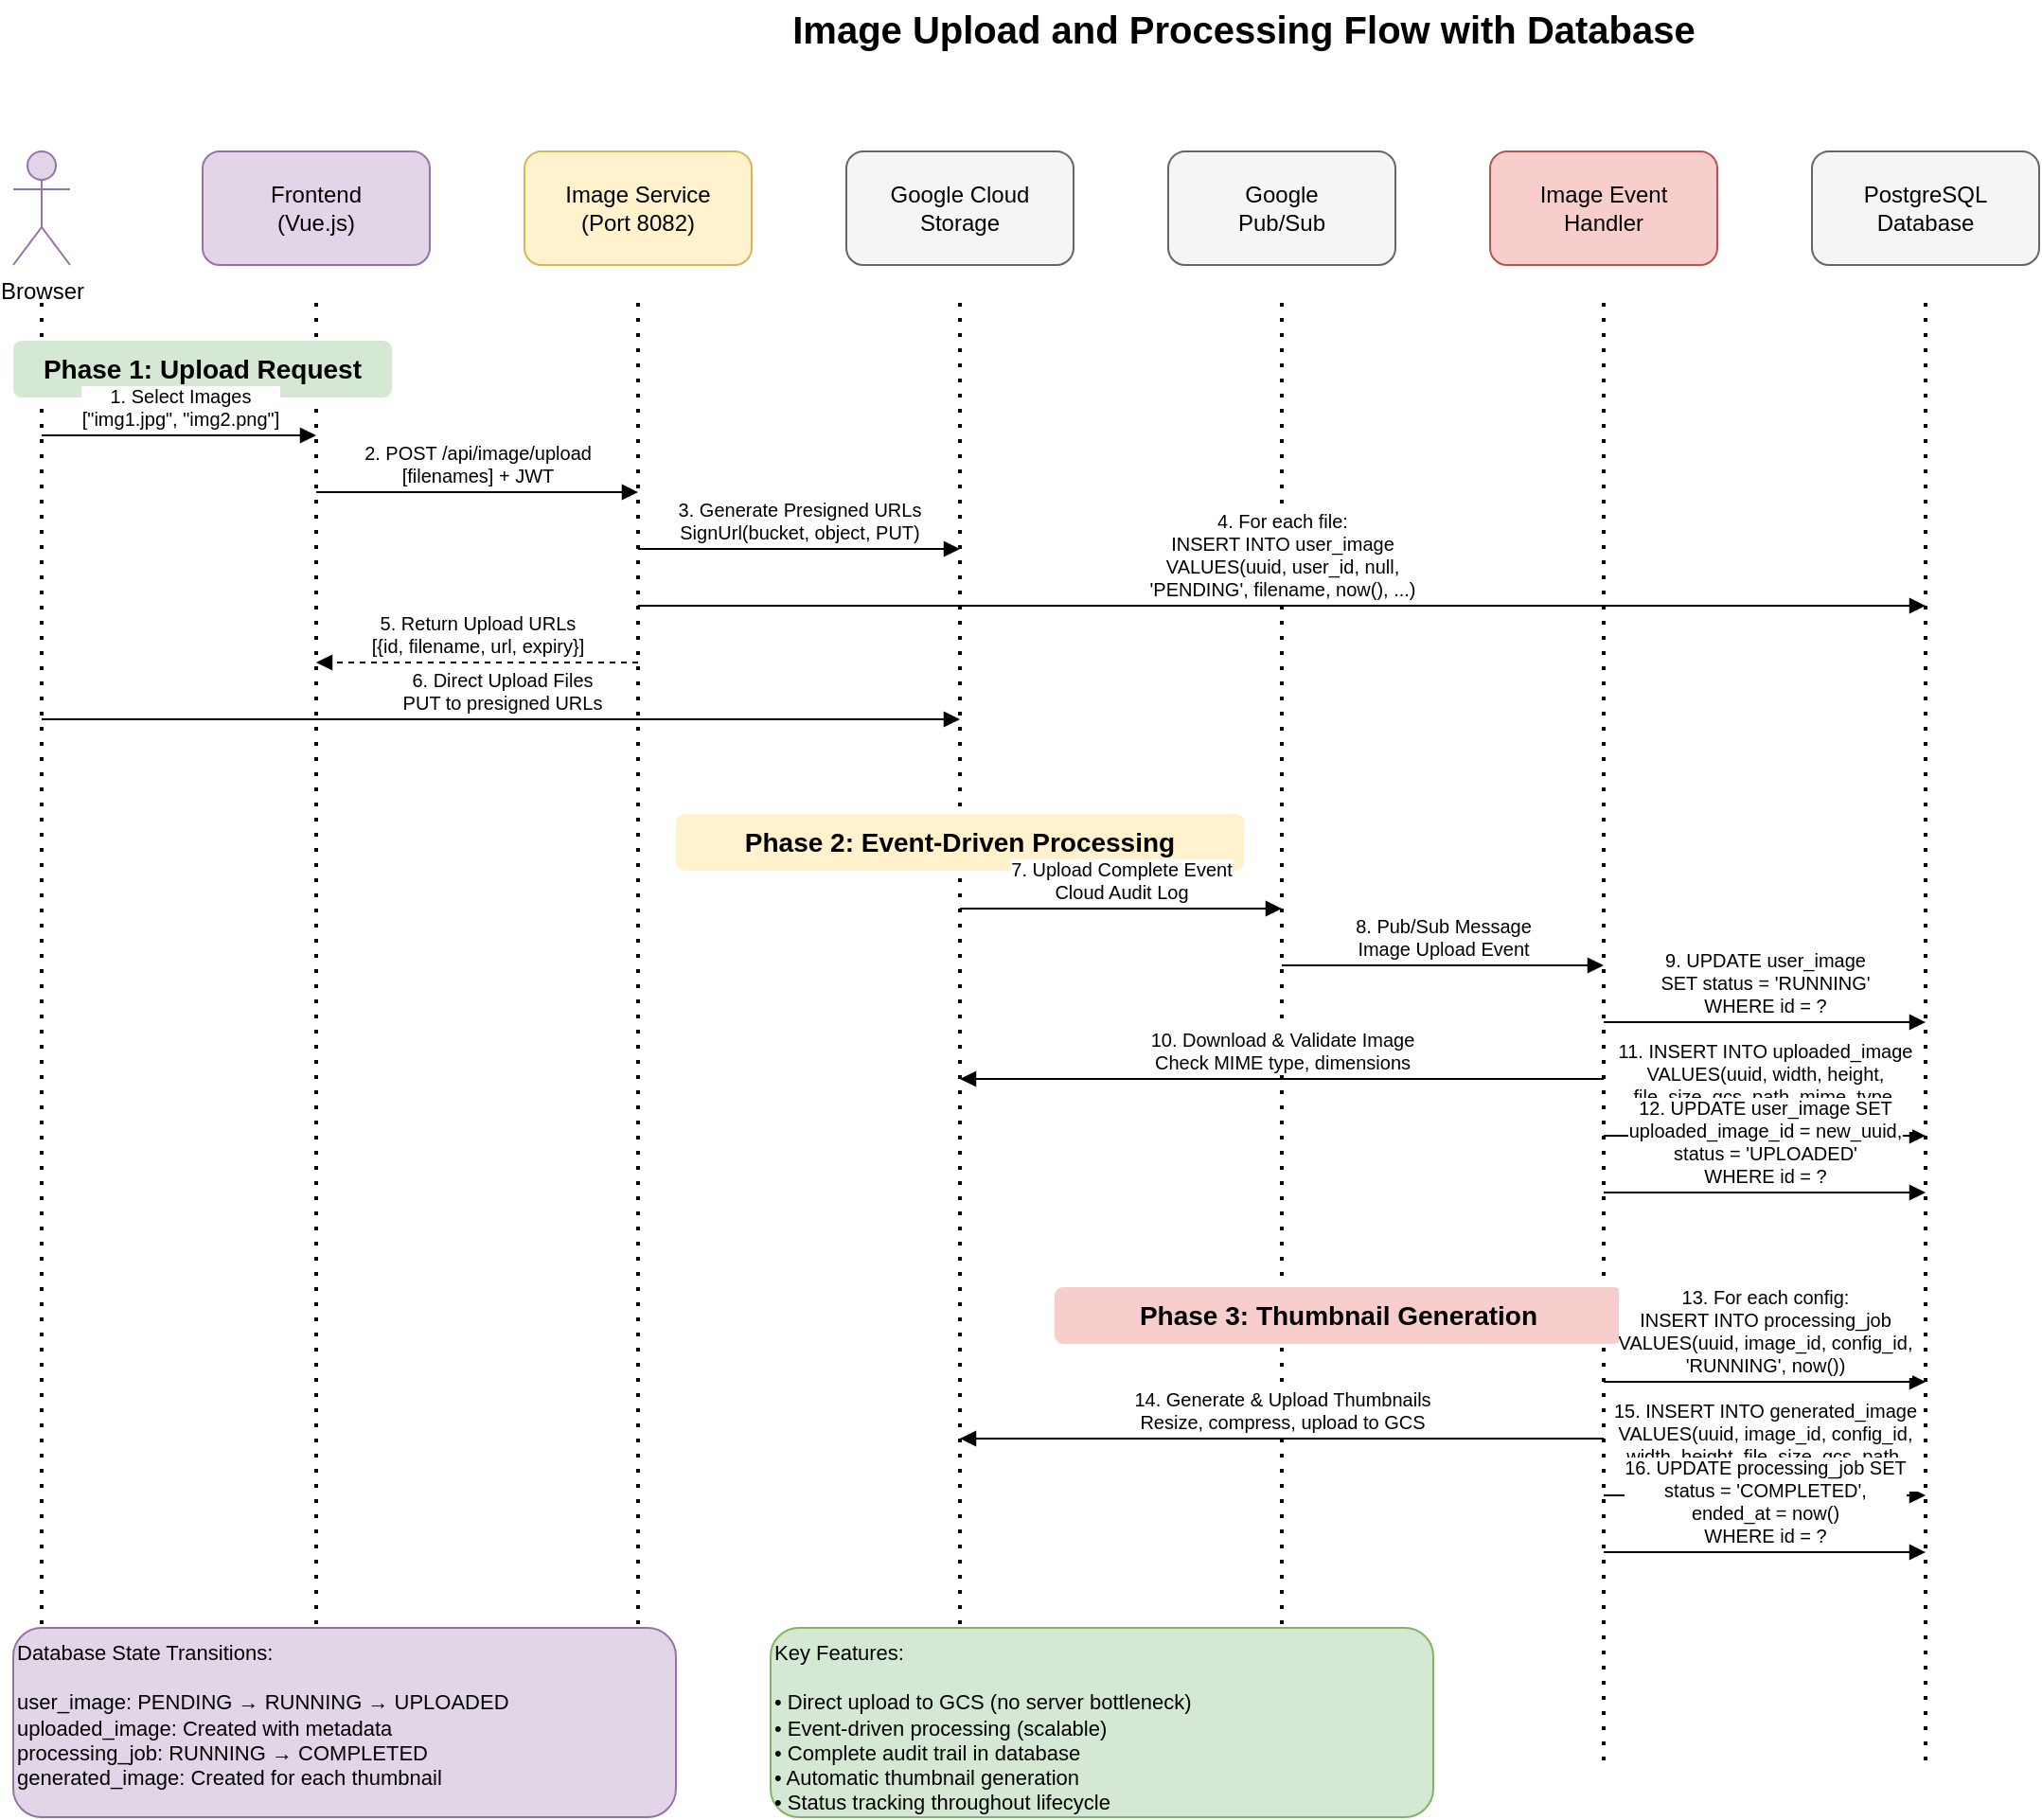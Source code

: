 <?xml version="1.0" encoding="UTF-8"?>
<mxfile version="22.1.16" type="device">
  <diagram name="Image Upload Flow" id="image-upload-flow">
    <mxGraphModel dx="1422" dy="794" grid="1" gridSize="10" guides="1" tooltips="1" connect="1" arrows="1" fold="1" page="1" pageScale="1" pageWidth="1400" pageHeight="1000" math="0" shadow="0">
      <root>
        <mxCell id="0" />
        <mxCell id="1" parent="0" />
        
        <!-- Title -->
        <mxCell id="title" value="Image Upload and Processing Flow with Database" style="text;html=1;strokeColor=none;fillColor=none;align=center;verticalAlign=middle;whiteSpace=wrap;rounded=0;fontSize=20;fontStyle=1;" vertex="1" parent="1">
          <mxGeometry x="400" y="20" width="600" height="30" as="geometry" />
        </mxCell>
        
        <!-- Actors -->
        <mxCell id="browser" value="Browser" style="shape=umlActor;verticalLabelPosition=bottom;verticalAlign=top;html=1;outlineConnect=0;fillColor=#e1d5e7;strokeColor=#9673a6;" vertex="1" parent="1">
          <mxGeometry x="50" y="100" width="30" height="60" as="geometry" />
        </mxCell>
        
        <mxCell id="frontend" value="Frontend&#xa;(Vue.js)" style="rounded=1;whiteSpace=wrap;html=1;fillColor=#e1d5e7;strokeColor=#9673a6;fontSize=12;align=center;" vertex="1" parent="1">
          <mxGeometry x="150" y="100" width="120" height="60" as="geometry" />
        </mxCell>
        
        <mxCell id="image-service" value="Image Service&#xa;(Port 8082)" style="rounded=1;whiteSpace=wrap;html=1;fillColor=#fff2cc;strokeColor=#d6b656;fontSize=12;align=center;" vertex="1" parent="1">
          <mxGeometry x="320" y="100" width="120" height="60" as="geometry" />
        </mxCell>
        
        <mxCell id="gcs" value="Google Cloud&#xa;Storage" style="rounded=1;whiteSpace=wrap;html=1;fillColor=#f5f5f5;strokeColor=#666666;fontSize=12;align=center;" vertex="1" parent="1">
          <mxGeometry x="490" y="100" width="120" height="60" as="geometry" />
        </mxCell>
        
        <mxCell id="pubsub" value="Google&#xa;Pub/Sub" style="rounded=1;whiteSpace=wrap;html=1;fillColor=#f5f5f5;strokeColor=#666666;fontSize=12;align=center;" vertex="1" parent="1">
          <mxGeometry x="660" y="100" width="120" height="60" as="geometry" />
        </mxCell>
        
        <mxCell id="event-handler" value="Image Event&#xa;Handler" style="rounded=1;whiteSpace=wrap;html=1;fillColor=#f8cecc;strokeColor=#b85450;fontSize=12;align=center;" vertex="1" parent="1">
          <mxGeometry x="830" y="100" width="120" height="60" as="geometry" />
        </mxCell>
        
        <mxCell id="database" value="PostgreSQL&#xa;Database" style="rounded=1;whiteSpace=wrap;html=1;fillColor=#f5f5f5;strokeColor=#666666;fontSize=12;align=center;" vertex="1" parent="1">
          <mxGeometry x="1000" y="100" width="120" height="60" as="geometry" />
        </mxCell>
        
        <!-- Lifelines -->
        <mxCell id="browser-line" value="" style="endArrow=none;dashed=1;html=1;dashPattern=1 3;strokeWidth=2;" edge="1" parent="1">
          <mxGeometry width="50" height="50" relative="1" as="geometry">
            <mxPoint x="65" y="180" as="sourcePoint" />
            <mxPoint x="65" y="950" as="targetPoint" />
          </mxGeometry>
        </mxCell>
        
        <mxCell id="frontend-line" value="" style="endArrow=none;dashed=1;html=1;dashPattern=1 3;strokeWidth=2;" edge="1" parent="1">
          <mxGeometry width="50" height="50" relative="1" as="geometry">
            <mxPoint x="210" y="180" as="sourcePoint" />
            <mxPoint x="210" y="950" as="targetPoint" />
          </mxGeometry>
        </mxCell>
        
        <mxCell id="image-line" value="" style="endArrow=none;dashed=1;html=1;dashPattern=1 3;strokeWidth=2;" edge="1" parent="1">
          <mxGeometry width="50" height="50" relative="1" as="geometry">
            <mxPoint x="380" y="180" as="sourcePoint" />
            <mxPoint x="380" y="950" as="targetPoint" />
          </mxGeometry>
        </mxCell>
        
        <mxCell id="gcs-line" value="" style="endArrow=none;dashed=1;html=1;dashPattern=1 3;strokeWidth=2;" edge="1" parent="1">
          <mxGeometry width="50" height="50" relative="1" as="geometry">
            <mxPoint x="550" y="180" as="sourcePoint" />
            <mxPoint x="550" y="950" as="targetPoint" />
          </mxGeometry>
        </mxCell>
        
        <mxCell id="pubsub-line" value="" style="endArrow=none;dashed=1;html=1;dashPattern=1 3;strokeWidth=2;" edge="1" parent="1">
          <mxGeometry width="50" height="50" relative="1" as="geometry">
            <mxPoint x="720" y="180" as="sourcePoint" />
            <mxPoint x="720" y="950" as="targetPoint" />
          </mxGeometry>
        </mxCell>
        
        <mxCell id="handler-line" value="" style="endArrow=none;dashed=1;html=1;dashPattern=1 3;strokeWidth=2;" edge="1" parent="1">
          <mxGeometry width="50" height="50" relative="1" as="geometry">
            <mxPoint x="890" y="180" as="sourcePoint" />
            <mxPoint x="890" y="950" as="targetPoint" />
          </mxGeometry>
        </mxCell>
        
        <mxCell id="db-line" value="" style="endArrow=none;dashed=1;html=1;dashPattern=1 3;strokeWidth=2;" edge="1" parent="1">
          <mxGeometry width="50" height="50" relative="1" as="geometry">
            <mxPoint x="1060" y="180" as="sourcePoint" />
            <mxPoint x="1060" y="950" as="targetPoint" />
          </mxGeometry>
        </mxCell>
        
        <!-- Upload Request Phase -->
        <mxCell id="phase1" value="Phase 1: Upload Request" style="text;html=1;strokeColor=none;fillColor=#d5e8d4;align=center;verticalAlign=middle;whiteSpace=wrap;rounded=1;fontSize=14;fontStyle=1;" vertex="1" parent="1">
          <mxGeometry x="50" y="200" width="200" height="30" as="geometry" />
        </mxCell>
        
        <!-- 1. Select Images -->
        <mxCell id="msg1" value="1. Select Images&#xa;[&quot;img1.jpg&quot;, &quot;img2.png&quot;]" style="html=1;verticalAlign=bottom;endArrow=block;fontSize=10;" edge="1" parent="1">
          <mxGeometry width="80" relative="1" as="geometry">
            <mxPoint x="65" y="250" as="sourcePoint" />
            <mxPoint x="210" y="250" as="targetPoint" />
          </mxGeometry>
        </mxCell>
        
        <!-- 2. POST /api/image/upload -->
        <mxCell id="msg2" value="2. POST /api/image/upload&#xa;[filenames] + JWT" style="html=1;verticalAlign=bottom;endArrow=block;fontSize=10;" edge="1" parent="1">
          <mxGeometry width="80" relative="1" as="geometry">
            <mxPoint x="210" y="280" as="sourcePoint" />
            <mxPoint x="380" y="280" as="targetPoint" />
          </mxGeometry>
        </mxCell>
        
        <!-- 3. Generate Presigned URLs -->
        <mxCell id="msg3" value="3. Generate Presigned URLs&#xa;SignUrl(bucket, object, PUT)" style="html=1;verticalAlign=bottom;endArrow=block;fontSize=10;" edge="1" parent="1">
          <mxGeometry width="80" relative="1" as="geometry">
            <mxPoint x="380" y="310" as="sourcePoint" />
            <mxPoint x="550" y="310" as="targetPoint" />
          </mxGeometry>
        </mxCell>
        
        <!-- 4. Store User Image Metadata -->
        <mxCell id="msg4" value="4. For each file:&#xa;INSERT INTO user_image&#xa;VALUES(uuid, user_id, null,&#xa;'PENDING', filename, now(), ...)" style="html=1;verticalAlign=bottom;endArrow=block;fontSize=10;" edge="1" parent="1">
          <mxGeometry width="80" relative="1" as="geometry">
            <mxPoint x="380" y="340" as="sourcePoint" />
            <mxPoint x="1060" y="340" as="targetPoint" />
          </mxGeometry>
        </mxCell>
        
        <!-- 5. Return Upload URLs -->
        <mxCell id="msg5" value="5. Return Upload URLs&#xa;[{id, filename, url, expiry}]" style="html=1;verticalAlign=bottom;endArrow=block;dashed=1;fontSize=10;" edge="1" parent="1">
          <mxGeometry width="80" relative="1" as="geometry">
            <mxPoint x="380" y="370" as="sourcePoint" />
            <mxPoint x="210" y="370" as="targetPoint" />
          </mxGeometry>
        </mxCell>
        
        <!-- 6. Direct Upload -->
        <mxCell id="msg6" value="6. Direct Upload Files&#xa;PUT to presigned URLs" style="html=1;verticalAlign=bottom;endArrow=block;fontSize=10;" edge="1" parent="1">
          <mxGeometry width="80" relative="1" as="geometry">
            <mxPoint x="65" y="400" as="sourcePoint" />
            <mxPoint x="550" y="400" as="targetPoint" />
          </mxGeometry>
        </mxCell>
        
        <!-- Processing Phase -->
        <mxCell id="phase2" value="Phase 2: Event-Driven Processing" style="text;html=1;strokeColor=none;fillColor=#fff2cc;align=center;verticalAlign=middle;whiteSpace=wrap;rounded=1;fontSize=14;fontStyle=1;" vertex="1" parent="1">
          <mxGeometry x="400" y="450" width="300" height="30" as="geometry" />
        </mxCell>
        
        <!-- 7. Upload Event -->
        <mxCell id="msg7" value="7. Upload Complete Event&#xa;Cloud Audit Log" style="html=1;verticalAlign=bottom;endArrow=block;fontSize=10;" edge="1" parent="1">
          <mxGeometry width="80" relative="1" as="geometry">
            <mxPoint x="550" y="500" as="sourcePoint" />
            <mxPoint x="720" y="500" as="targetPoint" />
          </mxGeometry>
        </mxCell>
        
        <!-- 8. Pub/Sub Message -->
        <mxCell id="msg8" value="8. Pub/Sub Message&#xa;Image Upload Event" style="html=1;verticalAlign=bottom;endArrow=block;fontSize=10;" edge="1" parent="1">
          <mxGeometry width="80" relative="1" as="geometry">
            <mxPoint x="720" y="530" as="sourcePoint" />
            <mxPoint x="890" y="530" as="targetPoint" />
          </mxGeometry>
        </mxCell>
        
        <!-- 9. Update Status to RUNNING -->
        <mxCell id="msg9" value="9. UPDATE user_image&#xa;SET status = 'RUNNING'&#xa;WHERE id = ?" style="html=1;verticalAlign=bottom;endArrow=block;fontSize=10;" edge="1" parent="1">
          <mxGeometry width="80" relative="1" as="geometry">
            <mxPoint x="890" y="560" as="sourcePoint" />
            <mxPoint x="1060" y="560" as="targetPoint" />
          </mxGeometry>
        </mxCell>
        
        <!-- 10. Download & Validate -->
        <mxCell id="msg10" value="10. Download &amp; Validate Image&#xa;Check MIME type, dimensions" style="html=1;verticalAlign=bottom;endArrow=block;fontSize=10;" edge="1" parent="1">
          <mxGeometry width="80" relative="1" as="geometry">
            <mxPoint x="890" y="590" as="sourcePoint" />
            <mxPoint x="550" y="590" as="targetPoint" />
          </mxGeometry>
        </mxCell>
        
        <!-- 11. Store Uploaded Image -->
        <mxCell id="msg11" value="11. INSERT INTO uploaded_image&#xa;VALUES(uuid, width, height,&#xa;file_size, gcs_path, mime_type,&#xa;md5_hash, 'UPLOADED', now())" style="html=1;verticalAlign=bottom;endArrow=block;fontSize=10;" edge="1" parent="1">
          <mxGeometry width="80" relative="1" as="geometry">
            <mxPoint x="890" y="620" as="sourcePoint" />
            <mxPoint x="1060" y="620" as="targetPoint" />
          </mxGeometry>
        </mxCell>
        
        <!-- 12. Update User Image -->
        <mxCell id="msg12" value="12. UPDATE user_image SET&#xa;uploaded_image_id = new_uuid,&#xa;status = 'UPLOADED'&#xa;WHERE id = ?" style="html=1;verticalAlign=bottom;endArrow=block;fontSize=10;" edge="1" parent="1">
          <mxGeometry width="80" relative="1" as="geometry">
            <mxPoint x="890" y="650" as="sourcePoint" />
            <mxPoint x="1060" y="650" as="targetPoint" />
          </mxGeometry>
        </mxCell>
        
        <!-- Thumbnail Generation Phase -->
        <mxCell id="phase3" value="Phase 3: Thumbnail Generation" style="text;html=1;strokeColor=none;fillColor=#f8cecc;align=center;verticalAlign=middle;whiteSpace=wrap;rounded=1;fontSize=14;fontStyle=1;" vertex="1" parent="1">
          <mxGeometry x="600" y="700" width="300" height="30" as="geometry" />
        </mxCell>
        
        <!-- 13. Create Processing Jobs -->
        <mxCell id="msg13" value="13. For each config:&#xa;INSERT INTO processing_job&#xa;VALUES(uuid, image_id, config_id,&#xa;'RUNNING', now())" style="html=1;verticalAlign=bottom;endArrow=block;fontSize=10;" edge="1" parent="1">
          <mxGeometry width="80" relative="1" as="geometry">
            <mxPoint x="890" y="750" as="sourcePoint" />
            <mxPoint x="1060" y="750" as="targetPoint" />
          </mxGeometry>
        </mxCell>
        
        <!-- 14. Generate Thumbnails -->
        <mxCell id="msg14" value="14. Generate &amp; Upload Thumbnails&#xa;Resize, compress, upload to GCS" style="html=1;verticalAlign=bottom;endArrow=block;fontSize=10;" edge="1" parent="1">
          <mxGeometry width="80" relative="1" as="geometry">
            <mxPoint x="890" y="780" as="sourcePoint" />
            <mxPoint x="550" y="780" as="targetPoint" />
          </mxGeometry>
        </mxCell>
        
        <!-- 15. Store Generated Images -->
        <mxCell id="msg15" value="15. INSERT INTO generated_image&#xa;VALUES(uuid, image_id, config_id,&#xa;width, height, file_size, gcs_path,&#xa;file_type, hash, now())" style="html=1;verticalAlign=bottom;endArrow=block;fontSize=10;" edge="1" parent="1">
          <mxGeometry width="80" relative="1" as="geometry">
            <mxPoint x="890" y="810" as="sourcePoint" />
            <mxPoint x="1060" y="810" as="targetPoint" />
          </mxGeometry>
        </mxCell>
        
        <!-- 16. Complete Processing Jobs -->
        <mxCell id="msg16" value="16. UPDATE processing_job SET&#xa;status = 'COMPLETED',&#xa;ended_at = now()&#xa;WHERE id = ?" style="html=1;verticalAlign=bottom;endArrow=block;fontSize=10;" edge="1" parent="1">
          <mxGeometry width="80" relative="1" as="geometry">
            <mxPoint x="890" y="840" as="sourcePoint" />
            <mxPoint x="1060" y="840" as="targetPoint" />
          </mxGeometry>
        </mxCell>
        
        <!-- Database State Diagram -->
        <mxCell id="db-state" value="Database State Transitions:&#xa;&#xa;user_image: PENDING → RUNNING → UPLOADED&#xa;uploaded_image: Created with metadata&#xa;processing_job: RUNNING → COMPLETED&#xa;generated_image: Created for each thumbnail" style="rounded=1;whiteSpace=wrap;html=1;fillColor=#e1d5e7;strokeColor=#9673a6;fontSize=11;align=left;verticalAlign=top;" vertex="1" parent="1">
          <mxGeometry x="50" y="880" width="350" height="100" as="geometry" />
        </mxCell>
        
        <!-- Key Features -->
        <mxCell id="features" value="Key Features:&#xa;&#xa;• Direct upload to GCS (no server bottleneck)&#xa;• Event-driven processing (scalable)&#xa;• Complete audit trail in database&#xa;• Automatic thumbnail generation&#xa;• Status tracking throughout lifecycle" style="rounded=1;whiteSpace=wrap;html=1;fillColor=#d5e8d4;strokeColor=#82b366;fontSize=11;align=left;verticalAlign=top;" vertex="1" parent="1">
          <mxGeometry x="450" y="880" width="350" height="100" as="geometry" />
        </mxCell>
        
      </root>
    </mxGraphModel>
  </diagram>
</mxfile>

